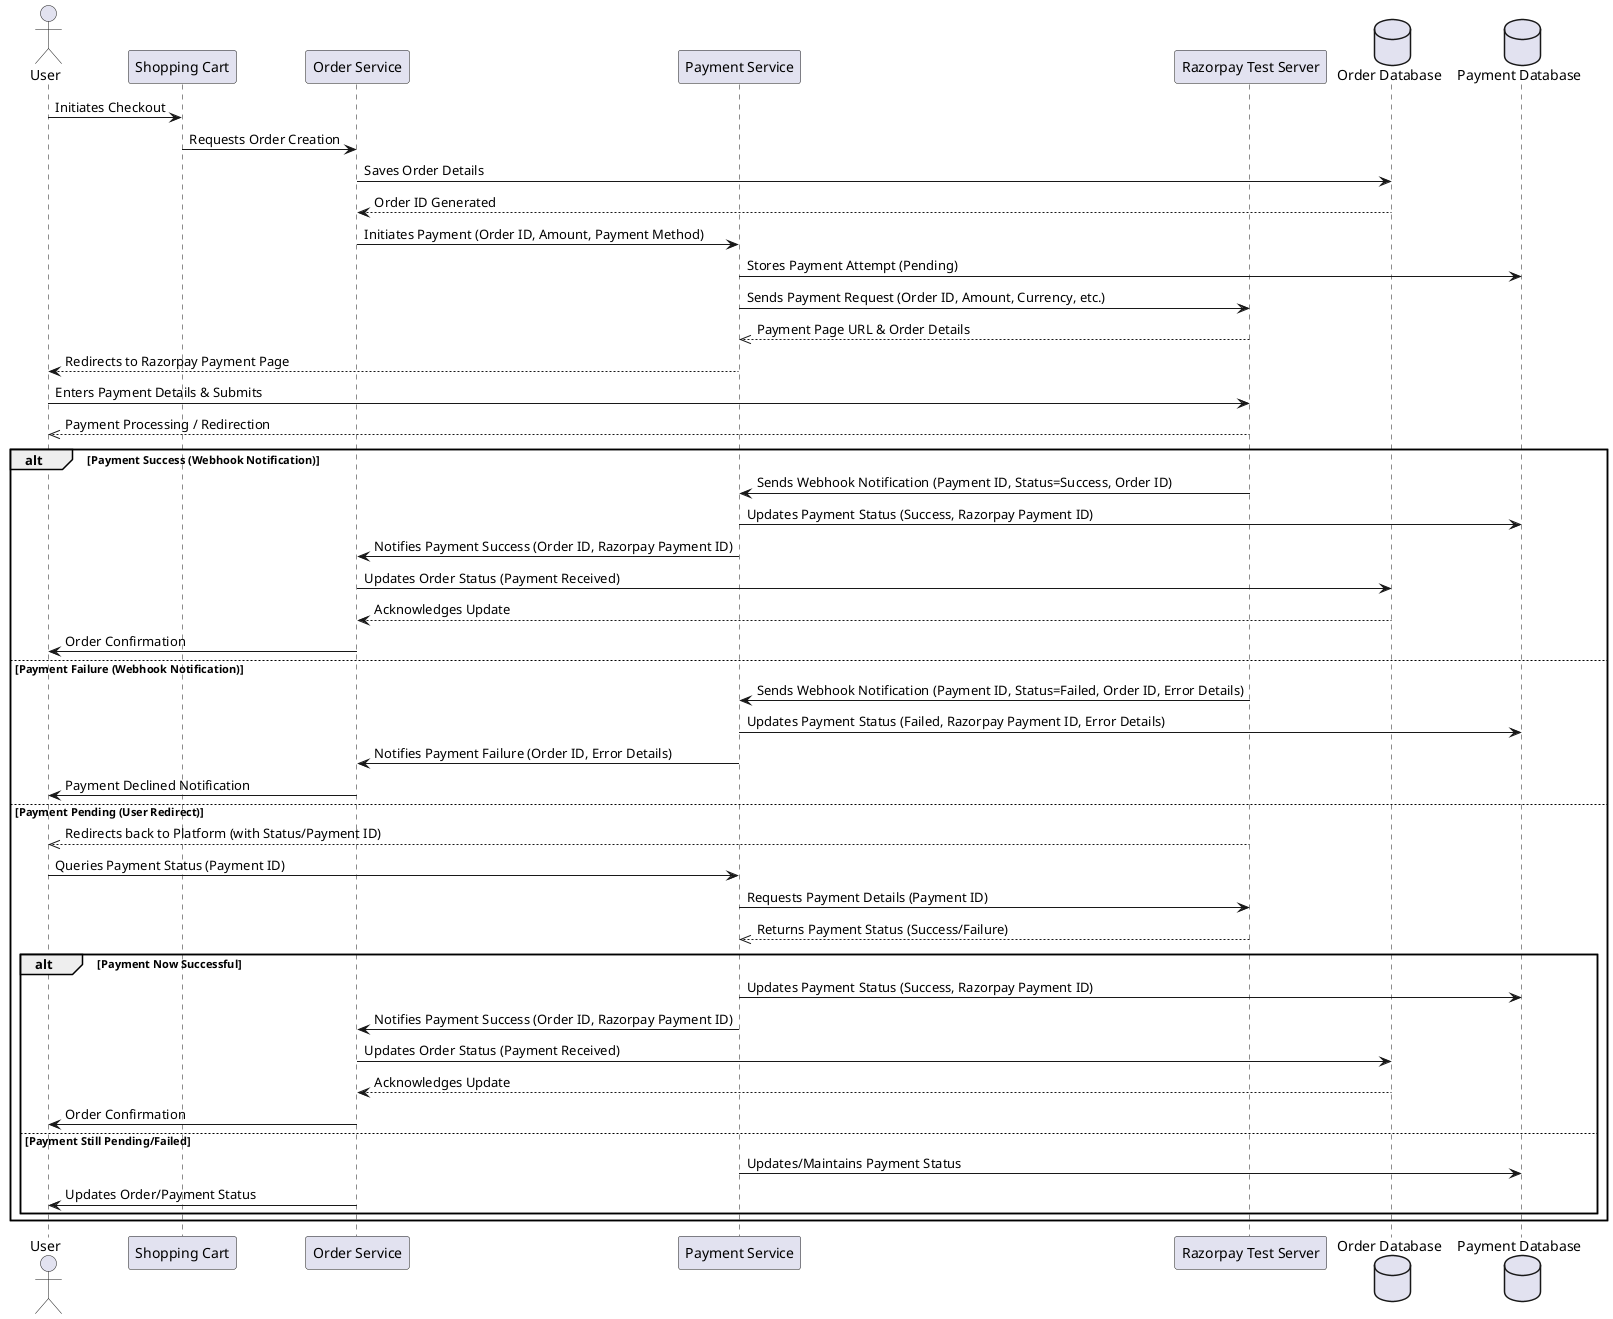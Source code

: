 @startuml payment-flow
actor User
participant "Shopping Cart" as Cart
participant "Order Service" as OrderSvc
participant "Payment Service" as PaymentSvc
participant "Razorpay Test Server" as Razorpay
database "Order Database" as OrderDB
database "Payment Database" as PaymentDB

User -> Cart: Initiates Checkout
Cart -> OrderSvc: Requests Order Creation
OrderSvc -> OrderDB: Saves Order Details
OrderDB --> OrderSvc: Order ID Generated

OrderSvc -> PaymentSvc: Initiates Payment (Order ID, Amount, Payment Method)
PaymentSvc -> PaymentDB: Stores Payment Attempt (Pending)
PaymentSvc -> Razorpay: Sends Payment Request (Order ID, Amount, Currency, etc.)
Razorpay -->> PaymentSvc: Payment Page URL & Order Details
User <-- PaymentSvc: Redirects to Razorpay Payment Page
User -> Razorpay: Enters Payment Details & Submits
Razorpay -->> User: Payment Processing / Redirection

alt Payment Success (Webhook Notification)
Razorpay -> PaymentSvc: Sends Webhook Notification (Payment ID, Status=Success, Order ID)
PaymentSvc -> PaymentDB: Updates Payment Status (Success, Razorpay Payment ID)
PaymentSvc -> OrderSvc: Notifies Payment Success (Order ID, Razorpay Payment ID)
OrderSvc -> OrderDB: Updates Order Status (Payment Received)
OrderDB --> OrderSvc: Acknowledges Update
OrderSvc -> User: Order Confirmation
else Payment Failure (Webhook Notification)
Razorpay -> PaymentSvc: Sends Webhook Notification (Payment ID, Status=Failed, Order ID, Error Details)
PaymentSvc -> PaymentDB: Updates Payment Status (Failed, Razorpay Payment ID, Error Details)
PaymentSvc -> OrderSvc: Notifies Payment Failure (Order ID, Error Details)
OrderSvc -> User: Payment Declined Notification
else Payment Pending (User Redirect)
Razorpay -->> User: Redirects back to Platform (with Status/Payment ID)
User -> PaymentSvc: Queries Payment Status (Payment ID)
PaymentSvc -> Razorpay: Requests Payment Details (Payment ID)
Razorpay -->> PaymentSvc: Returns Payment Status (Success/Failure)
alt Payment Now Successful
PaymentSvc -> PaymentDB: Updates Payment Status (Success, Razorpay Payment ID)
PaymentSvc -> OrderSvc: Notifies Payment Success (Order ID, Razorpay Payment ID)
OrderSvc -> OrderDB: Updates Order Status (Payment Received)
OrderDB --> OrderSvc: Acknowledges Update
OrderSvc -> User: Order Confirmation
else Payment Still Pending/Failed
PaymentSvc -> PaymentDB: Updates/Maintains Payment Status
OrderSvc -> User: Updates Order/Payment Status
end
end

@enduml
